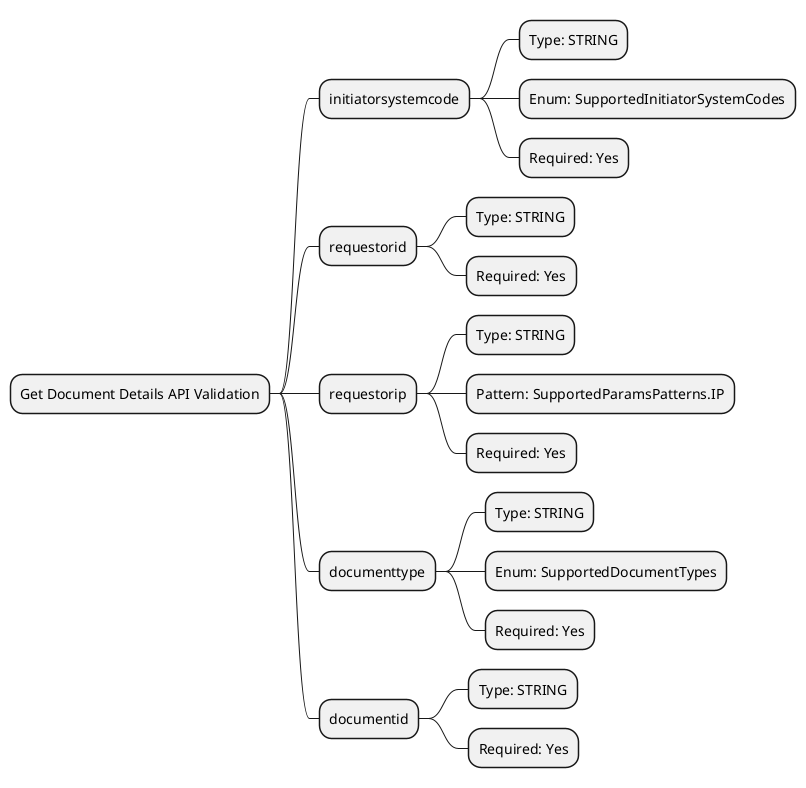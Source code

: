 @startmindmap Get Document Details API Validation
* Get Document Details API Validation
** initiatorsystemcode
*** Type: STRING
*** Enum: SupportedInitiatorSystemCodes
*** Required: Yes
** requestorid
*** Type: STRING
*** Required: Yes
** requestorip
*** Type: STRING
*** Pattern: SupportedParamsPatterns.IP
*** Required: Yes
** documenttype
*** Type: STRING
*** Enum: SupportedDocumentTypes
*** Required: Yes
** documentid
*** Type: STRING
*** Required: Yes
@endmindmap
